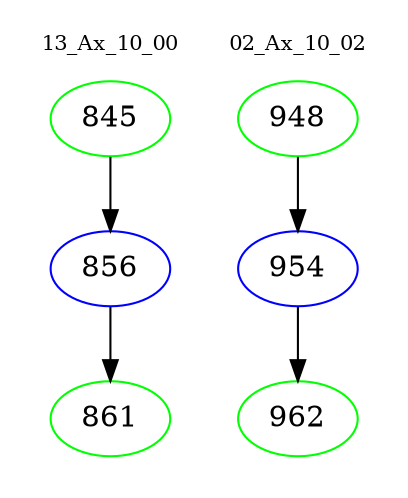 digraph{
subgraph cluster_0 {
color = white
label = "13_Ax_10_00";
fontsize=10;
T0_845 [label="845", color="green"]
T0_845 -> T0_856 [color="black"]
T0_856 [label="856", color="blue"]
T0_856 -> T0_861 [color="black"]
T0_861 [label="861", color="green"]
}
subgraph cluster_1 {
color = white
label = "02_Ax_10_02";
fontsize=10;
T1_948 [label="948", color="green"]
T1_948 -> T1_954 [color="black"]
T1_954 [label="954", color="blue"]
T1_954 -> T1_962 [color="black"]
T1_962 [label="962", color="green"]
}
}
